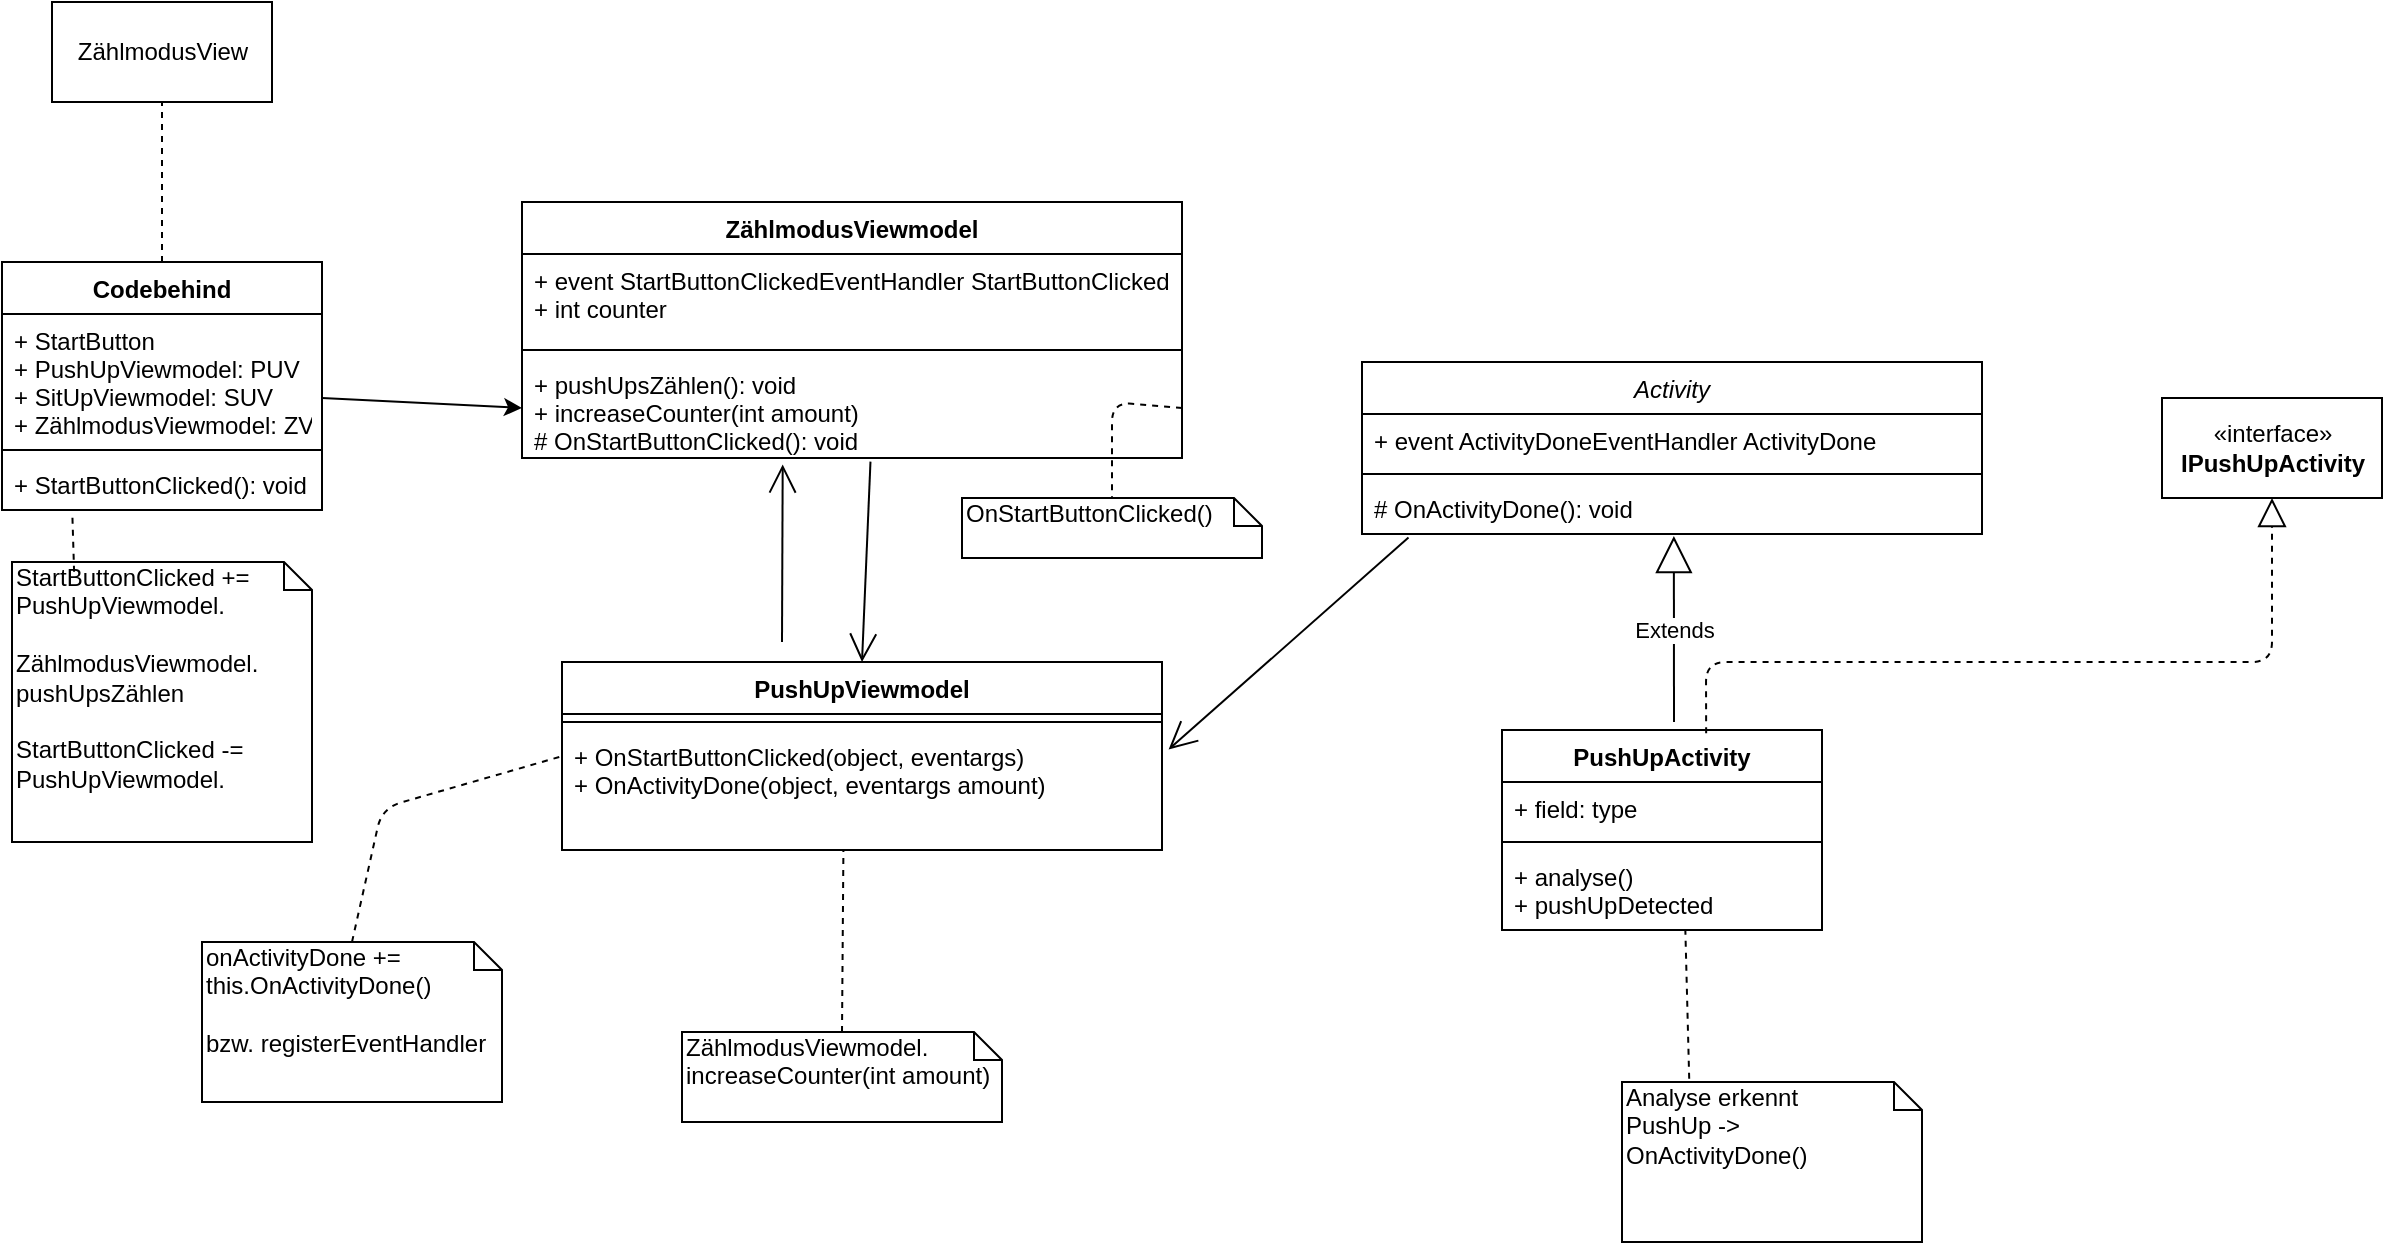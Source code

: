 <mxfile version="12.3.9" type="device" pages="1"><diagram id="PYNKmrvzxKEuf9XnIyw2" name="Page-1"><mxGraphModel dx="1038" dy="499" grid="1" gridSize="10" guides="1" tooltips="1" connect="1" arrows="1" fold="1" page="1" pageScale="1" pageWidth="827" pageHeight="1169" math="0" shadow="0"><root><mxCell id="0"/><mxCell id="1" parent="0"/><mxCell id="oKmgGZDVF0a0rbNI_WUx-2" value="ZählmodusViewmodel&#10;" style="swimlane;fontStyle=1;align=center;verticalAlign=top;childLayout=stackLayout;horizontal=1;startSize=26;horizontalStack=0;resizeParent=1;resizeParentMax=0;resizeLast=0;collapsible=1;marginBottom=0;" vertex="1" parent="1"><mxGeometry x="310" y="220" width="330" height="128" as="geometry"/></mxCell><mxCell id="oKmgGZDVF0a0rbNI_WUx-3" value="+ event StartButtonClickedEventHandler StartButtonClicked&#10;+ int counter" style="text;strokeColor=none;fillColor=none;align=left;verticalAlign=top;spacingLeft=4;spacingRight=4;overflow=hidden;rotatable=0;points=[[0,0.5],[1,0.5]];portConstraint=eastwest;" vertex="1" parent="oKmgGZDVF0a0rbNI_WUx-2"><mxGeometry y="26" width="330" height="44" as="geometry"/></mxCell><mxCell id="oKmgGZDVF0a0rbNI_WUx-4" value="" style="line;strokeWidth=1;fillColor=none;align=left;verticalAlign=middle;spacingTop=-1;spacingLeft=3;spacingRight=3;rotatable=0;labelPosition=right;points=[];portConstraint=eastwest;" vertex="1" parent="oKmgGZDVF0a0rbNI_WUx-2"><mxGeometry y="70" width="330" height="8" as="geometry"/></mxCell><mxCell id="oKmgGZDVF0a0rbNI_WUx-5" value="+ pushUpsZählen(): void&#10;+ increaseCounter(int amount)&#10;# OnStartButtonClicked(): void" style="text;strokeColor=none;fillColor=none;align=left;verticalAlign=top;spacingLeft=4;spacingRight=4;overflow=hidden;rotatable=0;points=[[0,0.5],[1,0.5]];portConstraint=eastwest;" vertex="1" parent="oKmgGZDVF0a0rbNI_WUx-2"><mxGeometry y="78" width="330" height="50" as="geometry"/></mxCell><mxCell id="oKmgGZDVF0a0rbNI_WUx-6" value="ZählmodusView" style="html=1;" vertex="1" parent="1"><mxGeometry x="75" y="120" width="110" height="50" as="geometry"/></mxCell><mxCell id="oKmgGZDVF0a0rbNI_WUx-7" value="Codebehind&#10;" style="swimlane;fontStyle=1;align=center;verticalAlign=top;childLayout=stackLayout;horizontal=1;startSize=26;horizontalStack=0;resizeParent=1;resizeParentMax=0;resizeLast=0;collapsible=1;marginBottom=0;" vertex="1" parent="1"><mxGeometry x="50" y="250" width="160" height="124" as="geometry"/></mxCell><mxCell id="oKmgGZDVF0a0rbNI_WUx-8" value="+ StartButton&#10;+ PushUpViewmodel: PUV&#10;+ SitUpViewmodel: SUV&#10;+ ZählmodusViewmodel: ZV" style="text;strokeColor=none;fillColor=none;align=left;verticalAlign=top;spacingLeft=4;spacingRight=4;overflow=hidden;rotatable=0;points=[[0,0.5],[1,0.5]];portConstraint=eastwest;" vertex="1" parent="oKmgGZDVF0a0rbNI_WUx-7"><mxGeometry y="26" width="160" height="64" as="geometry"/></mxCell><mxCell id="oKmgGZDVF0a0rbNI_WUx-9" value="" style="line;strokeWidth=1;fillColor=none;align=left;verticalAlign=middle;spacingTop=-1;spacingLeft=3;spacingRight=3;rotatable=0;labelPosition=right;points=[];portConstraint=eastwest;" vertex="1" parent="oKmgGZDVF0a0rbNI_WUx-7"><mxGeometry y="90" width="160" height="8" as="geometry"/></mxCell><mxCell id="oKmgGZDVF0a0rbNI_WUx-10" value="+ StartButtonClicked(): void" style="text;strokeColor=none;fillColor=none;align=left;verticalAlign=top;spacingLeft=4;spacingRight=4;overflow=hidden;rotatable=0;points=[[0,0.5],[1,0.5]];portConstraint=eastwest;" vertex="1" parent="oKmgGZDVF0a0rbNI_WUx-7"><mxGeometry y="98" width="160" height="26" as="geometry"/></mxCell><mxCell id="oKmgGZDVF0a0rbNI_WUx-11" value="StartButtonClicked +=&lt;br&gt;PushUpViewmodel.&lt;br&gt;&lt;br&gt;ZählmodusViewmodel.&lt;br&gt;pushUpsZählen&lt;br&gt;&lt;br&gt;StartButtonClicked -=&lt;br&gt;PushUpViewmodel." style="shape=note;whiteSpace=wrap;html=1;size=14;verticalAlign=top;align=left;spacingTop=-6;" vertex="1" parent="1"><mxGeometry x="55" y="400" width="150" height="140" as="geometry"/></mxCell><mxCell id="oKmgGZDVF0a0rbNI_WUx-12" value="" style="endArrow=none;dashed=1;html=1;exitX=0.5;exitY=0;exitDx=0;exitDy=0;entryX=0.5;entryY=1;entryDx=0;entryDy=0;" edge="1" parent="1" source="oKmgGZDVF0a0rbNI_WUx-7" target="oKmgGZDVF0a0rbNI_WUx-6"><mxGeometry width="50" height="50" relative="1" as="geometry"><mxPoint x="75" y="220" as="sourcePoint"/><mxPoint x="125" y="170" as="targetPoint"/></mxGeometry></mxCell><mxCell id="oKmgGZDVF0a0rbNI_WUx-13" value="" style="endArrow=none;dashed=1;html=1;entryX=0.22;entryY=1.115;entryDx=0;entryDy=0;entryPerimeter=0;exitX=0.207;exitY=0.035;exitDx=0;exitDy=0;exitPerimeter=0;" edge="1" parent="1" source="oKmgGZDVF0a0rbNI_WUx-11" target="oKmgGZDVF0a0rbNI_WUx-10"><mxGeometry width="50" height="50" relative="1" as="geometry"><mxPoint x="30" y="380" as="sourcePoint"/><mxPoint x="80" y="330" as="targetPoint"/></mxGeometry></mxCell><mxCell id="oKmgGZDVF0a0rbNI_WUx-14" value="" style="endArrow=classic;html=1;entryX=0;entryY=0.5;entryDx=0;entryDy=0;" edge="1" parent="1" target="oKmgGZDVF0a0rbNI_WUx-5"><mxGeometry width="50" height="50" relative="1" as="geometry"><mxPoint x="210" y="318" as="sourcePoint"/><mxPoint x="260" y="268" as="targetPoint"/></mxGeometry></mxCell><mxCell id="oKmgGZDVF0a0rbNI_WUx-16" value="PushUpViewmodel" style="swimlane;fontStyle=1;align=center;verticalAlign=top;childLayout=stackLayout;horizontal=1;startSize=26;horizontalStack=0;resizeParent=1;resizeParentMax=0;resizeLast=0;collapsible=1;marginBottom=0;" vertex="1" parent="1"><mxGeometry x="330" y="450" width="300" height="94" as="geometry"/></mxCell><mxCell id="oKmgGZDVF0a0rbNI_WUx-18" value="" style="line;strokeWidth=1;fillColor=none;align=left;verticalAlign=middle;spacingTop=-1;spacingLeft=3;spacingRight=3;rotatable=0;labelPosition=right;points=[];portConstraint=eastwest;" vertex="1" parent="oKmgGZDVF0a0rbNI_WUx-16"><mxGeometry y="26" width="300" height="8" as="geometry"/></mxCell><mxCell id="oKmgGZDVF0a0rbNI_WUx-19" value="+ OnStartButtonClicked(object, eventargs)&#10;+ OnActivityDone(object, eventargs amount)" style="text;strokeColor=none;fillColor=none;align=left;verticalAlign=top;spacingLeft=4;spacingRight=4;overflow=hidden;rotatable=0;points=[[0,0.5],[1,0.5]];portConstraint=eastwest;" vertex="1" parent="oKmgGZDVF0a0rbNI_WUx-16"><mxGeometry y="34" width="300" height="60" as="geometry"/></mxCell><mxCell id="oKmgGZDVF0a0rbNI_WUx-20" value="" style="endArrow=open;endFill=1;endSize=12;html=1;entryX=0.5;entryY=0;entryDx=0;entryDy=0;exitX=0.528;exitY=1.036;exitDx=0;exitDy=0;exitPerimeter=0;" edge="1" parent="1" source="oKmgGZDVF0a0rbNI_WUx-5" target="oKmgGZDVF0a0rbNI_WUx-16"><mxGeometry width="160" relative="1" as="geometry"><mxPoint x="340" y="380" as="sourcePoint"/><mxPoint x="500" y="380" as="targetPoint"/></mxGeometry></mxCell><mxCell id="oKmgGZDVF0a0rbNI_WUx-21" value="onActivityDone +=&lt;br&gt;this.OnActivityDone()&lt;br&gt;&lt;br&gt;bzw. registerEventHandler" style="shape=note;whiteSpace=wrap;html=1;size=14;verticalAlign=top;align=left;spacingTop=-6;" vertex="1" parent="1"><mxGeometry x="150" y="590" width="150" height="80" as="geometry"/></mxCell><mxCell id="oKmgGZDVF0a0rbNI_WUx-22" value="" style="endArrow=none;dashed=1;html=1;entryX=0.001;entryY=0.217;entryDx=0;entryDy=0;entryPerimeter=0;exitX=0.5;exitY=0;exitDx=0;exitDy=0;exitPerimeter=0;" edge="1" parent="1" source="oKmgGZDVF0a0rbNI_WUx-21" target="oKmgGZDVF0a0rbNI_WUx-19"><mxGeometry width="50" height="50" relative="1" as="geometry"><mxPoint x="240" y="610" as="sourcePoint"/><mxPoint x="285" y="510" as="targetPoint"/><Array as="points"><mxPoint x="240" y="523"/></Array></mxGeometry></mxCell><mxCell id="oKmgGZDVF0a0rbNI_WUx-31" value="Activity" style="swimlane;fontStyle=2;align=center;verticalAlign=top;childLayout=stackLayout;horizontal=1;startSize=26;horizontalStack=0;resizeParent=1;resizeParentMax=0;resizeLast=0;collapsible=1;marginBottom=0;" vertex="1" parent="1"><mxGeometry x="730" y="300" width="310" height="86" as="geometry"/></mxCell><mxCell id="oKmgGZDVF0a0rbNI_WUx-32" value="+ event ActivityDoneEventHandler ActivityDone" style="text;strokeColor=none;fillColor=none;align=left;verticalAlign=top;spacingLeft=4;spacingRight=4;overflow=hidden;rotatable=0;points=[[0,0.5],[1,0.5]];portConstraint=eastwest;" vertex="1" parent="oKmgGZDVF0a0rbNI_WUx-31"><mxGeometry y="26" width="310" height="26" as="geometry"/></mxCell><mxCell id="oKmgGZDVF0a0rbNI_WUx-33" value="" style="line;strokeWidth=1;fillColor=none;align=left;verticalAlign=middle;spacingTop=-1;spacingLeft=3;spacingRight=3;rotatable=0;labelPosition=right;points=[];portConstraint=eastwest;" vertex="1" parent="oKmgGZDVF0a0rbNI_WUx-31"><mxGeometry y="52" width="310" height="8" as="geometry"/></mxCell><mxCell id="oKmgGZDVF0a0rbNI_WUx-34" value="# OnActivityDone(): void" style="text;strokeColor=none;fillColor=none;align=left;verticalAlign=top;spacingLeft=4;spacingRight=4;overflow=hidden;rotatable=0;points=[[0,0.5],[1,0.5]];portConstraint=eastwest;" vertex="1" parent="oKmgGZDVF0a0rbNI_WUx-31"><mxGeometry y="60" width="310" height="26" as="geometry"/></mxCell><mxCell id="oKmgGZDVF0a0rbNI_WUx-35" value="PushUpActivity" style="swimlane;fontStyle=1;align=center;verticalAlign=top;childLayout=stackLayout;horizontal=1;startSize=26;horizontalStack=0;resizeParent=1;resizeParentMax=0;resizeLast=0;collapsible=1;marginBottom=0;" vertex="1" parent="1"><mxGeometry x="800" y="484" width="160" height="100" as="geometry"/></mxCell><mxCell id="oKmgGZDVF0a0rbNI_WUx-36" value="+ field: type" style="text;strokeColor=none;fillColor=none;align=left;verticalAlign=top;spacingLeft=4;spacingRight=4;overflow=hidden;rotatable=0;points=[[0,0.5],[1,0.5]];portConstraint=eastwest;" vertex="1" parent="oKmgGZDVF0a0rbNI_WUx-35"><mxGeometry y="26" width="160" height="26" as="geometry"/></mxCell><mxCell id="oKmgGZDVF0a0rbNI_WUx-37" value="" style="line;strokeWidth=1;fillColor=none;align=left;verticalAlign=middle;spacingTop=-1;spacingLeft=3;spacingRight=3;rotatable=0;labelPosition=right;points=[];portConstraint=eastwest;" vertex="1" parent="oKmgGZDVF0a0rbNI_WUx-35"><mxGeometry y="52" width="160" height="8" as="geometry"/></mxCell><mxCell id="oKmgGZDVF0a0rbNI_WUx-38" value="+ analyse()&#10;+ pushUpDetected" style="text;strokeColor=none;fillColor=none;align=left;verticalAlign=top;spacingLeft=4;spacingRight=4;overflow=hidden;rotatable=0;points=[[0,0.5],[1,0.5]];portConstraint=eastwest;" vertex="1" parent="oKmgGZDVF0a0rbNI_WUx-35"><mxGeometry y="60" width="160" height="40" as="geometry"/></mxCell><mxCell id="oKmgGZDVF0a0rbNI_WUx-43" value="«interface»&lt;br&gt;&lt;b&gt;IPushUpActivity&lt;/b&gt;" style="html=1;" vertex="1" parent="1"><mxGeometry x="1130" y="318" width="110" height="50" as="geometry"/></mxCell><mxCell id="oKmgGZDVF0a0rbNI_WUx-44" value="Extends" style="endArrow=block;endSize=16;endFill=0;html=1;entryX=0.503;entryY=1.038;entryDx=0;entryDy=0;entryPerimeter=0;" edge="1" parent="1" target="oKmgGZDVF0a0rbNI_WUx-34"><mxGeometry width="160" relative="1" as="geometry"><mxPoint x="886" y="480" as="sourcePoint"/><mxPoint x="920" y="430" as="targetPoint"/></mxGeometry></mxCell><mxCell id="oKmgGZDVF0a0rbNI_WUx-45" value="" style="endArrow=block;dashed=1;endFill=0;endSize=12;html=1;exitX=0.638;exitY=0.016;exitDx=0;exitDy=0;exitPerimeter=0;entryX=0.5;entryY=1;entryDx=0;entryDy=0;" edge="1" parent="1" source="oKmgGZDVF0a0rbNI_WUx-35" target="oKmgGZDVF0a0rbNI_WUx-43"><mxGeometry width="160" relative="1" as="geometry"><mxPoint x="910" y="449.5" as="sourcePoint"/><mxPoint x="1170" y="450" as="targetPoint"/><Array as="points"><mxPoint x="902" y="450"/><mxPoint x="1185" y="450"/></Array></mxGeometry></mxCell><mxCell id="oKmgGZDVF0a0rbNI_WUx-46" value="Analyse erkennt&lt;br&gt;PushUp -&amp;gt;&lt;br&gt;OnActivityDone()" style="shape=note;whiteSpace=wrap;html=1;size=14;verticalAlign=top;align=left;spacingTop=-6;" vertex="1" parent="1"><mxGeometry x="860" y="660" width="150" height="80" as="geometry"/></mxCell><mxCell id="oKmgGZDVF0a0rbNI_WUx-47" value="" style="endArrow=none;dashed=1;html=1;entryX=0.573;entryY=1.008;entryDx=0;entryDy=0;entryPerimeter=0;exitX=0.224;exitY=-0.02;exitDx=0;exitDy=0;exitPerimeter=0;" edge="1" parent="1" source="oKmgGZDVF0a0rbNI_WUx-46" target="oKmgGZDVF0a0rbNI_WUx-38"><mxGeometry width="50" height="50" relative="1" as="geometry"><mxPoint x="840" y="640" as="sourcePoint"/><mxPoint x="890" y="590" as="targetPoint"/></mxGeometry></mxCell><mxCell id="oKmgGZDVF0a0rbNI_WUx-48" value="" style="endArrow=open;endFill=1;endSize=12;html=1;exitX=0.075;exitY=1.069;exitDx=0;exitDy=0;exitPerimeter=0;entryX=1.011;entryY=0.163;entryDx=0;entryDy=0;entryPerimeter=0;" edge="1" parent="1" source="oKmgGZDVF0a0rbNI_WUx-34" target="oKmgGZDVF0a0rbNI_WUx-19"><mxGeometry width="160" relative="1" as="geometry"><mxPoint x="650" y="610" as="sourcePoint"/><mxPoint x="810" y="610" as="targetPoint"/></mxGeometry></mxCell><mxCell id="oKmgGZDVF0a0rbNI_WUx-51" value="" style="endArrow=open;endFill=1;endSize=12;html=1;entryX=0.395;entryY=1.064;entryDx=0;entryDy=0;entryPerimeter=0;" edge="1" parent="1" target="oKmgGZDVF0a0rbNI_WUx-5"><mxGeometry width="160" relative="1" as="geometry"><mxPoint x="440" y="440" as="sourcePoint"/><mxPoint x="440" y="380" as="targetPoint"/></mxGeometry></mxCell><mxCell id="oKmgGZDVF0a0rbNI_WUx-52" value="ZählmodusViewmodel.&lt;br&gt;increaseCounter(int amount)" style="shape=note;whiteSpace=wrap;html=1;size=14;verticalAlign=top;align=left;spacingTop=-6;" vertex="1" parent="1"><mxGeometry x="390" y="635" width="160" height="45" as="geometry"/></mxCell><mxCell id="oKmgGZDVF0a0rbNI_WUx-53" value="" style="endArrow=none;dashed=1;html=1;exitX=0.5;exitY=0;exitDx=0;exitDy=0;exitPerimeter=0;entryX=0.469;entryY=1.007;entryDx=0;entryDy=0;entryPerimeter=0;" edge="1" parent="1" source="oKmgGZDVF0a0rbNI_WUx-52" target="oKmgGZDVF0a0rbNI_WUx-19"><mxGeometry width="50" height="50" relative="1" as="geometry"><mxPoint x="390" y="640" as="sourcePoint"/><mxPoint x="440" y="590" as="targetPoint"/></mxGeometry></mxCell><mxCell id="oKmgGZDVF0a0rbNI_WUx-55" value="" style="endArrow=none;dashed=1;html=1;exitX=1;exitY=0.5;exitDx=0;exitDy=0;" edge="1" parent="1" source="oKmgGZDVF0a0rbNI_WUx-5" target="oKmgGZDVF0a0rbNI_WUx-56"><mxGeometry width="50" height="50" relative="1" as="geometry"><mxPoint x="545" y="351" as="sourcePoint"/><mxPoint x="100" y="760" as="targetPoint"/><Array as="points"><mxPoint x="605" y="320"/></Array></mxGeometry></mxCell><mxCell id="oKmgGZDVF0a0rbNI_WUx-56" value="OnStartButtonClicked()" style="shape=note;whiteSpace=wrap;html=1;size=14;verticalAlign=top;align=left;spacingTop=-6;" vertex="1" parent="1"><mxGeometry x="530" y="368" width="150" height="30" as="geometry"/></mxCell></root></mxGraphModel></diagram></mxfile>
